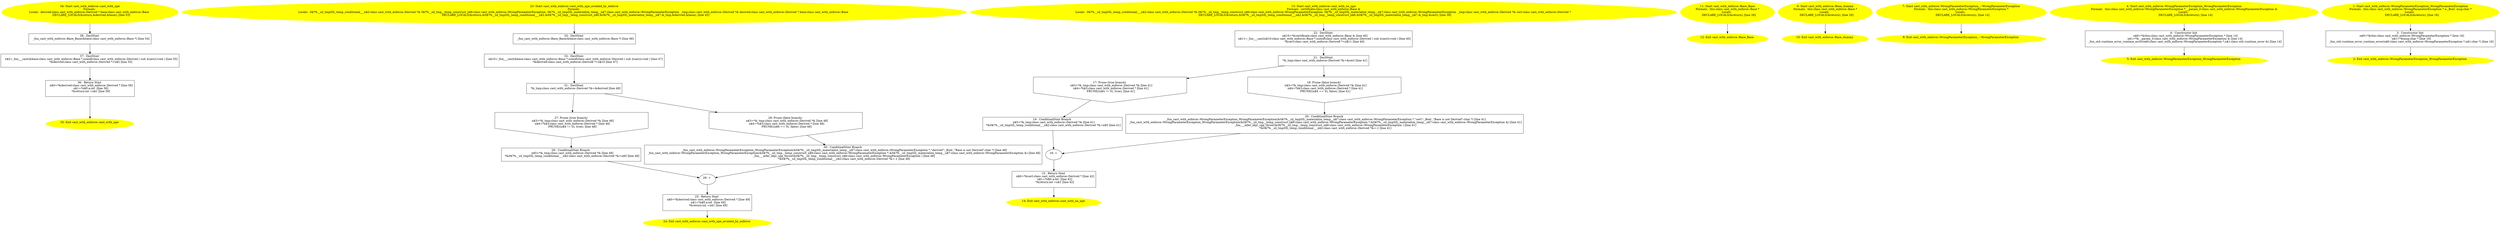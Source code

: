 /* @generated */
digraph iCFG {
38 [label="38:  DeclStmt \n   _fun_cast_with_enforce::Base_Base(&base:class cast_with_enforce::Base *) [line 54]\n " shape="box"]
	

	 38 -> 37 ;
37 [label="37:  DeclStmt \n   n$2=_fun___cast(&base:class cast_with_enforce::Base *,sizeof(class cast_with_enforce::Derived ( sub )(cast)):void ) [line 55]\n  *&derived:class cast_with_enforce::Derived *=n$2 [line 55]\n " shape="box"]
	

	 37 -> 36 ;
36 [label="36:  Return Stmt \n   n$0=*&derived:class cast_with_enforce::Derived * [line 56]\n  n$1=*n$0.a:int  [line 56]\n  *&return:int =n$1 [line 56]\n " shape="box"]
	

	 36 -> 35 ;
35 [label="35: Exit cast_with_enforce::cast_with_npe \n  " color=yellow style=filled]
	

34 [label="34: Start cast_with_enforce::cast_with_npe\nFormals: \nLocals:  derived:class cast_with_enforce::Derived * base:class cast_with_enforce::Base  \n   DECLARE_LOCALS(&return,&derived,&base); [line 53]\n " color=yellow style=filled]
	

	 34 -> 38 ;
33 [label="33:  DeclStmt \n   _fun_cast_with_enforce::Base_Base(&base:class cast_with_enforce::Base *) [line 46]\n " shape="box"]
	

	 33 -> 32 ;
32 [label="32:  DeclStmt \n   n$10=_fun___cast(&base:class cast_with_enforce::Base *,sizeof(class cast_with_enforce::Derived ( sub )(cast)):void ) [line 47]\n  *&derived:class cast_with_enforce::Derived *=n$10 [line 47]\n " shape="box"]
	

	 32 -> 31 ;
31 [label="31:  DeclStmt \n   *&_tmp:class cast_with_enforce::Derived *&=&derived [line 48]\n " shape="box"]
	

	 31 -> 27 ;
	 31 -> 28 ;
30 [label="30:  ConditinalStmt Branch \n   _fun_cast_with_enforce::WrongParameterException_WrongParameterException(&0$?%__sil_tmpSIL_materialize_temp__n$7:class cast_with_enforce::WrongParameterException *,\"derived\":_Bool ,\"Base is not Derived\":char *) [line 48]\n  _fun_cast_with_enforce::WrongParameterException_WrongParameterException(&0$?%__sil_tmp__temp_construct_n$6:class cast_with_enforce::WrongParameterException *,&0$?%__sil_tmpSIL_materialize_temp__n$7:class cast_with_enforce::WrongParameterException &) [line 48]\n  _fun___infer_objc_cpp_throw(&0$?%__sil_tmp__temp_construct_n$6:class cast_with_enforce::WrongParameterException ) [line 48]\n  *&0$?%__sil_tmpSIL_temp_conditional___n$2:class cast_with_enforce::Derived *&=-1 [line 48]\n " shape="box"]
	

	 30 -> 26 ;
29 [label="29:  ConditinalStmt Branch \n   n$5=*&_tmp:class cast_with_enforce::Derived *& [line 48]\n  *&0$?%__sil_tmpSIL_temp_conditional___n$2:class cast_with_enforce::Derived *&=n$5 [line 48]\n " shape="box"]
	

	 29 -> 26 ;
28 [label="28: Prune (false branch) \n   n$3=*&_tmp:class cast_with_enforce::Derived *& [line 48]\n  n$4=*n$3:class cast_with_enforce::Derived * [line 48]\n  PRUNE((n$4 == 0), false); [line 48]\n " shape="invhouse"]
	

	 28 -> 30 ;
27 [label="27: Prune (true branch) \n   n$3=*&_tmp:class cast_with_enforce::Derived *& [line 48]\n  n$4=*n$3:class cast_with_enforce::Derived * [line 48]\n  PRUNE((n$4 != 0), true); [line 48]\n " shape="invhouse"]
	

	 27 -> 29 ;
26 [label="26: + \n  " ]
	

	 26 -> 25 ;
25 [label="25:  Return Stmt \n   n$0=*&derived:class cast_with_enforce::Derived * [line 49]\n  n$1=*n$0.a:int  [line 49]\n  *&return:int =n$1 [line 49]\n " shape="box"]
	

	 25 -> 24 ;
24 [label="24: Exit cast_with_enforce::cast_with_npe_avoided_by_enforce \n  " color=yellow style=filled]
	

23 [label="23: Start cast_with_enforce::cast_with_npe_avoided_by_enforce\nFormals: \nLocals:  0$?%__sil_tmpSIL_temp_conditional___n$2:class cast_with_enforce::Derived *& 0$?%__sil_tmp__temp_construct_n$6:class cast_with_enforce::WrongParameterException  0$?%__sil_tmpSIL_materialize_temp__n$7:class cast_with_enforce::WrongParameterException  _tmp:class cast_with_enforce::Derived *& derived:class cast_with_enforce::Derived * base:class cast_with_enforce::Base  \n   DECLARE_LOCALS(&return,&0$?%__sil_tmpSIL_temp_conditional___n$2,&0$?%__sil_tmp__temp_construct_n$6,&0$?%__sil_tmpSIL_materialize_temp__n$7,&_tmp,&derived,&base); [line 45]\n " color=yellow style=filled]
	

	 23 -> 33 ;
22 [label="22:  DeclStmt \n   n$10=*&certificate:class cast_with_enforce::Base & [line 40]\n  n$11=_fun___cast(n$10:class cast_with_enforce::Base *,sizeof(class cast_with_enforce::Derived ( sub )(cast)):void ) [line 40]\n  *&cert:class cast_with_enforce::Derived *=n$11 [line 40]\n " shape="box"]
	

	 22 -> 21 ;
21 [label="21:  DeclStmt \n   *&_tmp:class cast_with_enforce::Derived *&=&cert [line 41]\n " shape="box"]
	

	 21 -> 17 ;
	 21 -> 18 ;
20 [label="20:  ConditinalStmt Branch \n   _fun_cast_with_enforce::WrongParameterException_WrongParameterException(&0$?%__sil_tmpSIL_materialize_temp__n$7:class cast_with_enforce::WrongParameterException *,\"cert\":_Bool ,\"Base is not Derived\":char *) [line 41]\n  _fun_cast_with_enforce::WrongParameterException_WrongParameterException(&0$?%__sil_tmp__temp_construct_n$6:class cast_with_enforce::WrongParameterException *,&0$?%__sil_tmpSIL_materialize_temp__n$7:class cast_with_enforce::WrongParameterException &) [line 41]\n  _fun___infer_objc_cpp_throw(&0$?%__sil_tmp__temp_construct_n$6:class cast_with_enforce::WrongParameterException ) [line 41]\n  *&0$?%__sil_tmpSIL_temp_conditional___n$2:class cast_with_enforce::Derived *&=-1 [line 41]\n " shape="box"]
	

	 20 -> 16 ;
19 [label="19:  ConditinalStmt Branch \n   n$5=*&_tmp:class cast_with_enforce::Derived *& [line 41]\n  *&0$?%__sil_tmpSIL_temp_conditional___n$2:class cast_with_enforce::Derived *&=n$5 [line 41]\n " shape="box"]
	

	 19 -> 16 ;
18 [label="18: Prune (false branch) \n   n$3=*&_tmp:class cast_with_enforce::Derived *& [line 41]\n  n$4=*n$3:class cast_with_enforce::Derived * [line 41]\n  PRUNE((n$4 == 0), false); [line 41]\n " shape="invhouse"]
	

	 18 -> 20 ;
17 [label="17: Prune (true branch) \n   n$3=*&_tmp:class cast_with_enforce::Derived *& [line 41]\n  n$4=*n$3:class cast_with_enforce::Derived * [line 41]\n  PRUNE((n$4 != 0), true); [line 41]\n " shape="invhouse"]
	

	 17 -> 19 ;
16 [label="16: + \n  " ]
	

	 16 -> 15 ;
15 [label="15:  Return Stmt \n   n$0=*&cert:class cast_with_enforce::Derived * [line 42]\n  n$1=*n$0.a:int  [line 42]\n  *&return:int =n$1 [line 42]\n " shape="box"]
	

	 15 -> 14 ;
14 [label="14: Exit cast_with_enforce::cast_with_no_npe \n  " color=yellow style=filled]
	

13 [label="13: Start cast_with_enforce::cast_with_no_npe\nFormals:  certificate:class cast_with_enforce::Base &\nLocals:  0$?%__sil_tmpSIL_temp_conditional___n$2:class cast_with_enforce::Derived *& 0$?%__sil_tmp__temp_construct_n$6:class cast_with_enforce::WrongParameterException  0$?%__sil_tmpSIL_materialize_temp__n$7:class cast_with_enforce::WrongParameterException  _tmp:class cast_with_enforce::Derived *& cert:class cast_with_enforce::Derived * \n   DECLARE_LOCALS(&return,&0$?%__sil_tmpSIL_temp_conditional___n$2,&0$?%__sil_tmp__temp_construct_n$6,&0$?%__sil_tmpSIL_materialize_temp__n$7,&_tmp,&cert); [line 39]\n " color=yellow style=filled]
	

	 13 -> 22 ;
12 [label="12: Exit cast_with_enforce::Base_Base \n  " color=yellow style=filled]
	

11 [label="11: Start cast_with_enforce::Base_Base\nFormals:  this:class cast_with_enforce::Base *\nLocals:  \n   DECLARE_LOCALS(&return); [line 28]\n " color=yellow style=filled]
	

	 11 -> 12 ;
10 [label="10: Exit cast_with_enforce::Base_dummy \n  " color=yellow style=filled]
	

9 [label="9: Start cast_with_enforce::Base_dummy\nFormals:  this:class cast_with_enforce::Base *\nLocals:  \n   DECLARE_LOCALS(&return); [line 29]\n " color=yellow style=filled]
	

	 9 -> 10 ;
8 [label="8: Exit cast_with_enforce::WrongParameterException_~WrongParameterException \n  " color=yellow style=filled]
	

7 [label="7: Start cast_with_enforce::WrongParameterException_~WrongParameterException\nFormals:  this:class cast_with_enforce::WrongParameterException *\nLocals:  \n   DECLARE_LOCALS(&return); [line 14]\n " color=yellow style=filled]
	

	 7 -> 8 ;
6 [label="6:  Constructor Init \n   n$0=*&this:class cast_with_enforce::WrongParameterException * [line 14]\n  n$1=*&__param_0:class cast_with_enforce::WrongParameterException & [line 14]\n  _fun_std::runtime_error_runtime_error(n$0:class cast_with_enforce::WrongParameterException *,n$1:class std::runtime_error &) [line 14]\n " shape="box"]
	

	 6 -> 5 ;
5 [label="5: Exit cast_with_enforce::WrongParameterException_WrongParameterException \n  " color=yellow style=filled]
	

4 [label="4: Start cast_with_enforce::WrongParameterException_WrongParameterException\nFormals:  this:class cast_with_enforce::WrongParameterException * __param_0:class cast_with_enforce::WrongParameterException &\nLocals:  \n   DECLARE_LOCALS(&return); [line 14]\n " color=yellow style=filled]
	

	 4 -> 6 ;
3 [label="3:  Constructor Init \n   n$0=*&this:class cast_with_enforce::WrongParameterException * [line 16]\n  n$1=*&msg:char * [line 16]\n  _fun_std::runtime_error_runtime_error(n$0:class cast_with_enforce::WrongParameterException *,n$1:char *) [line 16]\n " shape="box"]
	

	 3 -> 2 ;
2 [label="2: Exit cast_with_enforce::WrongParameterException_WrongParameterException \n  " color=yellow style=filled]
	

1 [label="1: Start cast_with_enforce::WrongParameterException_WrongParameterException\nFormals:  this:class cast_with_enforce::WrongParameterException * e:_Bool  msg:char *\nLocals:  \n   DECLARE_LOCALS(&return); [line 16]\n " color=yellow style=filled]
	

	 1 -> 3 ;
}
